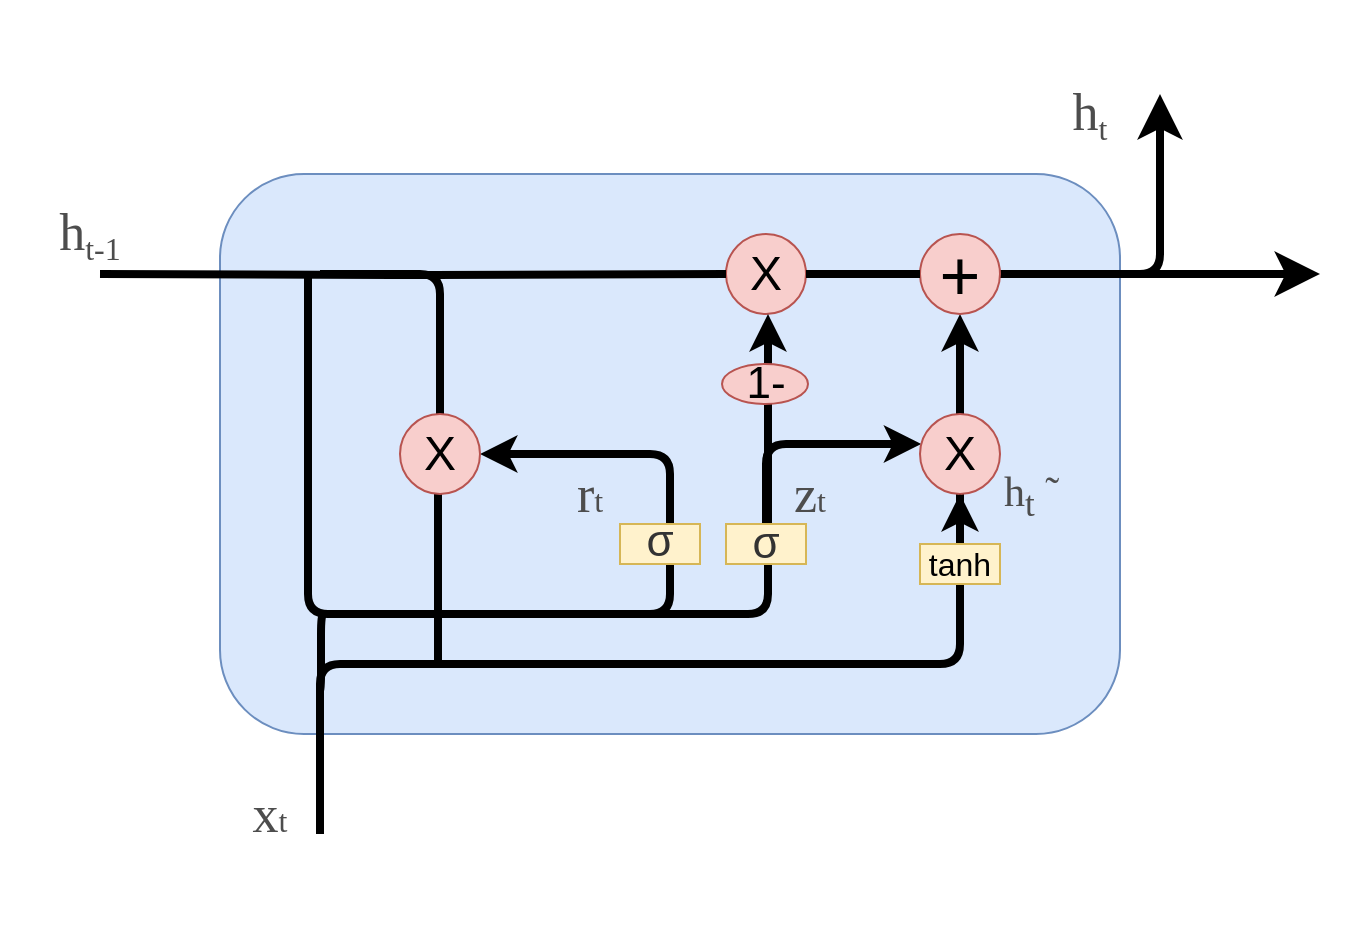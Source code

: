<mxfile version="12.8.6" type="github" pages="2"><diagram name="Page-1" id="c7488fd3-1785-93aa-aadb-54a6760d102a"><mxGraphModel dx="841" dy="837" grid="1" gridSize="10" guides="1" tooltips="1" connect="1" arrows="1" fold="1" page="1" pageScale="1" pageWidth="1100" pageHeight="850" background="#ffffff" math="1" shadow="0"><root><mxCell id="0"/><mxCell id="1" parent="0"/><mxCell id="tquetNArDOnyDGNFUCes-10" value="" style="rounded=1;whiteSpace=wrap;html=1;fillColor=#dae8fc;strokeColor=#6c8ebf;" vertex="1" parent="1"><mxGeometry x="210" y="240" width="450" height="280" as="geometry"/></mxCell><mxCell id="tquetNArDOnyDGNFUCes-15" style="edgeStyle=orthogonalEdgeStyle;rounded=1;orthogonalLoop=1;jettySize=auto;html=1;endSize=10;strokeWidth=4;" edge="1" parent="1" source="tquetNArDOnyDGNFUCes-23"><mxGeometry relative="1" as="geometry"><mxPoint x="760" y="290" as="targetPoint"/><mxPoint x="150" y="290" as="sourcePoint"/><Array as="points"><mxPoint x="660" y="290"/><mxPoint x="660" y="290"/></Array></mxGeometry></mxCell><mxCell id="tquetNArDOnyDGNFUCes-16" value="" style="edgeStyle=segmentEdgeStyle;endArrow=classic;html=1;strokeWidth=4;endSize=10;" edge="1" parent="1"><mxGeometry width="50" height="50" relative="1" as="geometry"><mxPoint x="630" y="290" as="sourcePoint"/><mxPoint x="680" y="200" as="targetPoint"/></mxGeometry></mxCell><mxCell id="tquetNArDOnyDGNFUCes-17" value="" style="edgeStyle=elbowEdgeStyle;elbow=vertical;endArrow=classic;html=1;strokeWidth=4;" edge="1" parent="1" source="tquetNArDOnyDGNFUCes-39"><mxGeometry width="50" height="50" relative="1" as="geometry"><mxPoint x="260" y="570" as="sourcePoint"/><mxPoint x="580" y="310" as="targetPoint"/><Array as="points"><mxPoint x="450" y="460"/><mxPoint x="400" y="470"/><mxPoint x="350" y="494"/></Array></mxGeometry></mxCell><mxCell id="tquetNArDOnyDGNFUCes-18" value="" style="ellipse;whiteSpace=wrap;html=1;aspect=fixed;fillColor=#f8cecc;strokeColor=#b85450;" vertex="1" parent="1"><mxGeometry x="463" y="270" width="40" height="40" as="geometry"/></mxCell><mxCell id="tquetNArDOnyDGNFUCes-22" style="edgeStyle=orthogonalEdgeStyle;rounded=1;orthogonalLoop=1;jettySize=auto;html=1;endSize=10;strokeWidth=4;endArrow=none;endFill=0;" edge="1" parent="1" target="tquetNArDOnyDGNFUCes-18"><mxGeometry relative="1" as="geometry"><mxPoint x="760.0" y="290" as="targetPoint"/><mxPoint x="150" y="290" as="sourcePoint"/><Array as="points"/></mxGeometry></mxCell><mxCell id="tquetNArDOnyDGNFUCes-23" value="" style="ellipse;whiteSpace=wrap;html=1;aspect=fixed;fillColor=#f8cecc;strokeColor=#b85450;" vertex="1" parent="1"><mxGeometry x="560" y="270" width="40" height="40" as="geometry"/></mxCell><mxCell id="tquetNArDOnyDGNFUCes-24" style="edgeStyle=orthogonalEdgeStyle;rounded=1;orthogonalLoop=1;jettySize=auto;html=1;endSize=10;strokeWidth=4;endArrow=none;endFill=0;" edge="1" parent="1" source="tquetNArDOnyDGNFUCes-18" target="tquetNArDOnyDGNFUCes-23"><mxGeometry relative="1" as="geometry"><mxPoint x="760.0" y="290" as="targetPoint"/><mxPoint x="490" y="290" as="sourcePoint"/><Array as="points"/></mxGeometry></mxCell><mxCell id="tquetNArDOnyDGNFUCes-38" value="" style="edgeStyle=segmentEdgeStyle;endArrow=classic;html=1;strokeColor=#000000;strokeWidth=4;startSize=1;" edge="1" parent="1" target="tquetNArDOnyDGNFUCes-39"><mxGeometry width="50" height="50" relative="1" as="geometry"><mxPoint x="483" y="425" as="sourcePoint"/><mxPoint x="533" y="375" as="targetPoint"/><Array as="points"><mxPoint x="483" y="375"/></Array></mxGeometry></mxCell><mxCell id="tquetNArDOnyDGNFUCes-39" value="" style="ellipse;whiteSpace=wrap;html=1;aspect=fixed;fillColor=#f8cecc;strokeColor=#b85450;" vertex="1" parent="1"><mxGeometry x="560" y="360" width="40" height="40" as="geometry"/></mxCell><mxCell id="tquetNArDOnyDGNFUCes-40" value="" style="edgeStyle=elbowEdgeStyle;elbow=vertical;endArrow=classic;html=1;strokeWidth=4;" edge="1" parent="1" target="tquetNArDOnyDGNFUCes-39"><mxGeometry width="50" height="50" relative="1" as="geometry"><mxPoint x="260" y="570" as="sourcePoint"/><mxPoint x="580" y="310" as="targetPoint"/><Array as="points"/></mxGeometry></mxCell><mxCell id="tquetNArDOnyDGNFUCes-53" value="" style="edgeStyle=elbowEdgeStyle;elbow=horizontal;endArrow=none;html=1;strokeColor=#000000;strokeWidth=4;endFill=0;" edge="1" parent="1" target="tquetNArDOnyDGNFUCes-51"><mxGeometry width="50" height="50" relative="1" as="geometry"><mxPoint x="260" y="290" as="sourcePoint"/><mxPoint x="410" y="460" as="targetPoint"/><Array as="points"><mxPoint x="320" y="330"/></Array></mxGeometry></mxCell><mxCell id="tquetNArDOnyDGNFUCes-56" value="" style="edgeStyle=elbowEdgeStyle;elbow=horizontal;endArrow=classic;html=1;strokeColor=#000000;strokeWidth=4;entryX=1;entryY=0.5;entryDx=0;entryDy=0;" edge="1" parent="1" target="tquetNArDOnyDGNFUCes-51"><mxGeometry width="50" height="50" relative="1" as="geometry"><mxPoint x="410" y="460" as="sourcePoint"/><mxPoint x="460" y="410" as="targetPoint"/><Array as="points"><mxPoint x="435" y="440"/></Array></mxGeometry></mxCell><mxCell id="tquetNArDOnyDGNFUCes-47" value="" style="edgeStyle=elbowEdgeStyle;elbow=horizontal;endArrow=none;html=1;strokeColor=#000000;strokeWidth=4;endFill=0;" edge="1" parent="1"><mxGeometry width="50" height="50" relative="1" as="geometry"><mxPoint x="319" y="395.365" as="sourcePoint"/><mxPoint x="319" y="486" as="targetPoint"/><Array as="points"/></mxGeometry></mxCell><mxCell id="tquetNArDOnyDGNFUCes-27" value="" style="edgeStyle=elbowEdgeStyle;elbow=vertical;endArrow=classic;html=1;strokeWidth=4;strokeColor=#000000;startArrow=none;startFill=0;" edge="1" parent="1"><mxGeometry width="50" height="50" relative="1" as="geometry"><mxPoint x="254" y="290" as="sourcePoint"/><mxPoint x="484" y="310" as="targetPoint"/><Array as="points"><mxPoint x="370" y="460"/></Array></mxGeometry></mxCell><mxCell id="tquetNArDOnyDGNFUCes-51" value="" style="ellipse;whiteSpace=wrap;html=1;aspect=fixed;fillColor=#f8cecc;strokeColor=#b85450;" vertex="1" parent="1"><mxGeometry x="300" y="360" width="40" height="40" as="geometry"/></mxCell><mxCell id="tquetNArDOnyDGNFUCes-62" value="" style="edgeStyle=elbowEdgeStyle;elbow=horizontal;endArrow=none;html=1;strokeColor=#000000;strokeWidth=4;endFill=0;" edge="1" parent="1"><mxGeometry width="50" height="50" relative="1" as="geometry"><mxPoint x="263" y="460" as="sourcePoint"/><mxPoint x="258" y="500" as="targetPoint"/></mxGeometry></mxCell><mxCell id="tquetNArDOnyDGNFUCes-71" value="" style="rounded=0;whiteSpace=wrap;html=1;fillColor=#fff2cc;aspect=fixed;strokeColor=#d6b656;" vertex="1" parent="1"><mxGeometry x="463" y="415" width="40" height="20" as="geometry"/></mxCell><mxCell id="tquetNArDOnyDGNFUCes-74" value="" style="rounded=0;whiteSpace=wrap;html=1;fillColor=#fff2cc;aspect=fixed;strokeColor=#d6b656;" vertex="1" parent="1"><mxGeometry x="560" y="425" width="40" height="20" as="geometry"/></mxCell><mxCell id="tquetNArDOnyDGNFUCes-75" value="" style="rounded=0;whiteSpace=wrap;html=1;fillColor=#fff2cc;aspect=fixed;strokeColor=#d6b656;" vertex="1" parent="1"><mxGeometry x="410" y="415" width="40" height="20" as="geometry"/></mxCell><mxCell id="tquetNArDOnyDGNFUCes-80" value="" style="ellipse;whiteSpace=wrap;html=1;fillColor=#f8cecc;strokeColor=#b85450;" vertex="1" parent="1"><mxGeometry x="461" y="335" width="43" height="20" as="geometry"/></mxCell><mxCell id="tquetNArDOnyDGNFUCes-82" value="X" style="text;html=1;strokeColor=none;fillColor=none;align=center;verticalAlign=middle;whiteSpace=wrap;rounded=0;fontSize=24;" vertex="1" parent="1"><mxGeometry x="300" y="370" width="40" height="20" as="geometry"/></mxCell><mxCell id="tquetNArDOnyDGNFUCes-83" value="X" style="text;html=1;strokeColor=none;fillColor=none;align=center;verticalAlign=middle;whiteSpace=wrap;rounded=0;fontSize=24;" vertex="1" parent="1"><mxGeometry x="463" y="280" width="40" height="20" as="geometry"/></mxCell><mxCell id="tquetNArDOnyDGNFUCes-84" value="X" style="text;html=1;strokeColor=none;fillColor=none;align=center;verticalAlign=middle;whiteSpace=wrap;rounded=0;fontSize=24;" vertex="1" parent="1"><mxGeometry x="560" y="370" width="40" height="20" as="geometry"/></mxCell><mxCell id="tquetNArDOnyDGNFUCes-85" value="+" style="text;html=1;strokeColor=none;fillColor=none;align=center;verticalAlign=middle;whiteSpace=wrap;rounded=0;fontSize=35;" vertex="1" parent="1"><mxGeometry x="560" y="280" width="40" height="20" as="geometry"/></mxCell><mxCell id="tquetNArDOnyDGNFUCes-86" value="1-" style="text;html=1;strokeColor=none;fillColor=none;align=center;verticalAlign=middle;whiteSpace=wrap;rounded=0;fontSize=22;" vertex="1" parent="1"><mxGeometry x="462.5" y="335" width="40" height="20" as="geometry"/></mxCell><mxCell id="tquetNArDOnyDGNFUCes-89" value="tanh" style="text;html=1;strokeColor=none;fillColor=none;align=center;verticalAlign=middle;whiteSpace=wrap;rounded=0;fontSize=16;" vertex="1" parent="1"><mxGeometry x="560" y="425" width="40" height="20" as="geometry"/></mxCell><mxCell id="tquetNArDOnyDGNFUCes-93" value="&lt;span style=&quot;color: rgb(51 , 51 , 51) ; font-size: 22px ; white-space: normal&quot;&gt;σ&lt;/span&gt;" style="text;html=1;strokeColor=none;fillColor=none;align=center;verticalAlign=middle;whiteSpace=wrap;rounded=0;fontSize=22;" vertex="1" parent="1"><mxGeometry x="410" y="414" width="40" height="20" as="geometry"/></mxCell><mxCell id="tquetNArDOnyDGNFUCes-94" value="&lt;span style=&quot;color: rgb(51 , 51 , 51) ; font-size: 22px ; white-space: normal&quot;&gt;σ&lt;/span&gt;" style="text;html=1;strokeColor=none;fillColor=none;align=center;verticalAlign=middle;whiteSpace=wrap;rounded=0;fontSize=22;" vertex="1" parent="1"><mxGeometry x="462.5" y="415" width="40" height="20" as="geometry"/></mxCell><mxCell id="tquetNArDOnyDGNFUCes-95" value="&lt;h6&gt;&lt;span style=&quot;font-weight: normal&quot;&gt;&lt;span style=&quot;font-size: 26px&quot;&gt;h&lt;/span&gt;&lt;sub&gt;&lt;font style=&quot;font-size: 16px&quot;&gt;t-1&lt;/font&gt;&lt;/sub&gt;&lt;/span&gt;&lt;/h6&gt;" style="text;html=1;strokeColor=none;fillColor=none;align=center;verticalAlign=middle;whiteSpace=wrap;rounded=0;fontSize=26;fontFamily=Times New Roman;fontStyle=0;labelBorderColor=none;labelBackgroundColor=none;fontColor=#4D4D4D;" vertex="1" parent="1"><mxGeometry x="100" y="260" width="90" height="20" as="geometry"/></mxCell><mxCell id="tquetNArDOnyDGNFUCes-98" value="&lt;h6&gt;&lt;span style=&quot;font-weight: normal&quot;&gt;&lt;span style=&quot;font-size: 26px&quot;&gt;h&lt;/span&gt;&lt;sub&gt;&lt;font style=&quot;font-size: 16px&quot;&gt;t&lt;/font&gt;&lt;/sub&gt;&lt;/span&gt;&lt;/h6&gt;" style="text;html=1;strokeColor=none;fillColor=none;align=center;verticalAlign=middle;whiteSpace=wrap;rounded=0;fontSize=26;fontFamily=Times New Roman;fontStyle=0;labelBorderColor=none;labelBackgroundColor=none;fontColor=#4D4D4D;" vertex="1" parent="1"><mxGeometry x="600" y="200" width="90" height="20" as="geometry"/></mxCell><mxCell id="tquetNArDOnyDGNFUCes-99" value="&lt;h6&gt;&lt;span style=&quot;font-weight: normal&quot;&gt;&lt;sub&gt;&lt;font style=&quot;font-size: 26px&quot;&gt;x&lt;/font&gt;&lt;font style=&quot;font-size: 16px&quot;&gt;t&lt;/font&gt;&lt;/sub&gt;&lt;/span&gt;&lt;/h6&gt;" style="text;html=1;strokeColor=none;fillColor=none;align=center;verticalAlign=middle;whiteSpace=wrap;rounded=0;fontSize=26;fontFamily=Times New Roman;fontStyle=0;labelBorderColor=none;labelBackgroundColor=none;fontColor=#4D4D4D;" vertex="1" parent="1"><mxGeometry x="190" y="550" width="90" height="20" as="geometry"/></mxCell><mxCell id="tquetNArDOnyDGNFUCes-102" value="&lt;h6&gt;&lt;span style=&quot;font-weight: normal&quot;&gt;&lt;sub&gt;&lt;font face=&quot;Garamond&quot;&gt;&lt;font style=&quot;font-size: 26px&quot;&gt;r&lt;/font&gt;&lt;font style=&quot;font-size: 16px&quot;&gt;t&lt;/font&gt;&lt;/font&gt;&lt;/sub&gt;&lt;/span&gt;&lt;/h6&gt;" style="text;html=1;strokeColor=none;fillColor=none;align=center;verticalAlign=middle;whiteSpace=wrap;rounded=0;fontSize=26;fontFamily=Times New Roman;fontStyle=0;labelBorderColor=none;labelBackgroundColor=none;fontColor=#4D4D4D;" vertex="1" parent="1"><mxGeometry x="350" y="390" width="90" height="20" as="geometry"/></mxCell><mxCell id="tquetNArDOnyDGNFUCes-103" value="&lt;h6&gt;&lt;span style=&quot;font-weight: normal&quot;&gt;&lt;sub&gt;&lt;font face=&quot;Garamond&quot;&gt;&lt;font style=&quot;font-size: 26px&quot;&gt;z&lt;/font&gt;&lt;font style=&quot;font-size: 16px&quot;&gt;t&lt;/font&gt;&lt;/font&gt;&lt;/sub&gt;&lt;/span&gt;&lt;/h6&gt;" style="text;html=1;strokeColor=none;fillColor=none;align=center;verticalAlign=middle;whiteSpace=wrap;rounded=0;fontSize=26;fontFamily=Times New Roman;fontStyle=0;labelBorderColor=none;labelBackgroundColor=none;fontColor=#4D4D4D;" vertex="1" parent="1"><mxGeometry x="460" y="390" width="90" height="20" as="geometry"/></mxCell><mxCell id="tquetNArDOnyDGNFUCes-106" value="&lt;font style=&quot;font-size: 21px&quot;&gt;&lt;span&gt;h&lt;/span&gt;&lt;sub&gt;t&lt;/sub&gt;&lt;span&gt;&amp;nbsp;̃&lt;/span&gt;&lt;/font&gt;" style="text;html=1;fontSize=26;fontFamily=Times New Roman;fontColor=#4D4D4D;" vertex="1" parent="1"><mxGeometry x="600" y="375" width="40" height="50" as="geometry"/></mxCell></root></mxGraphModel></diagram><diagram id="ADIxYeTKFWKqICUIby2I" name="Page-2"><mxGraphModel dx="587" dy="534" grid="1" gridSize="10" guides="1" tooltips="1" connect="1" arrows="1" fold="1" page="1" pageScale="1" pageWidth="827" pageHeight="1169" math="0" shadow="0"><root><mxCell id="R4YcDA2mRaz1hFPC-GBh-0"/><mxCell id="R4YcDA2mRaz1hFPC-GBh-1" parent="R4YcDA2mRaz1hFPC-GBh-0"/></root></mxGraphModel></diagram></mxfile>